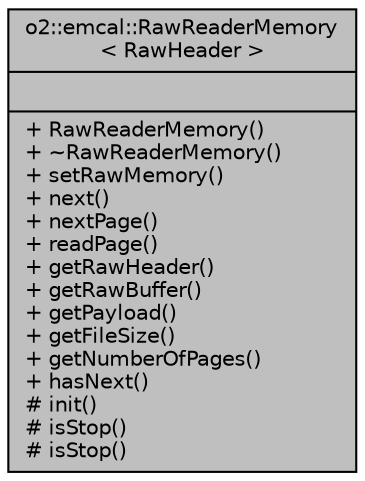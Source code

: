 digraph "o2::emcal::RawReaderMemory&lt; RawHeader &gt;"
{
 // INTERACTIVE_SVG=YES
  bgcolor="transparent";
  edge [fontname="Helvetica",fontsize="10",labelfontname="Helvetica",labelfontsize="10"];
  node [fontname="Helvetica",fontsize="10",shape=record];
  Node1 [label="{o2::emcal::RawReaderMemory\l\< RawHeader \>\n||+ RawReaderMemory()\l+ ~RawReaderMemory()\l+ setRawMemory()\l+ next()\l+ nextPage()\l+ readPage()\l+ getRawHeader()\l+ getRawBuffer()\l+ getPayload()\l+ getFileSize()\l+ getNumberOfPages()\l+ hasNext()\l# init()\l# isStop()\l# isStop()\l}",height=0.2,width=0.4,color="black", fillcolor="grey75", style="filled", fontcolor="black"];
}
